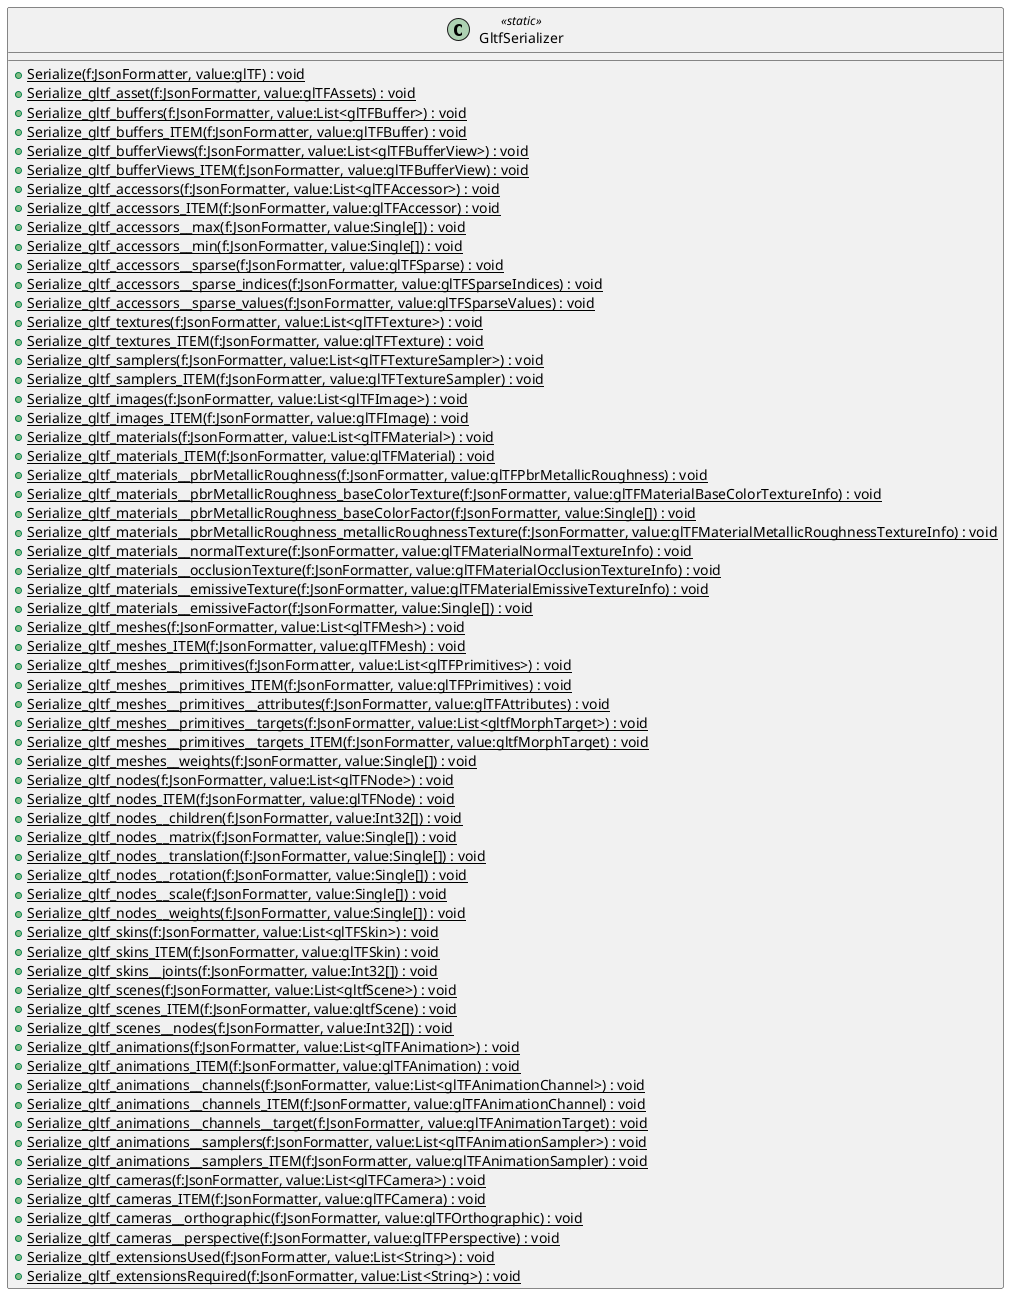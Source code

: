 @startuml
class GltfSerializer <<static>> {
    + {static} Serialize(f:JsonFormatter, value:glTF) : void
    + {static} Serialize_gltf_asset(f:JsonFormatter, value:glTFAssets) : void
    + {static} Serialize_gltf_buffers(f:JsonFormatter, value:List<glTFBuffer>) : void
    + {static} Serialize_gltf_buffers_ITEM(f:JsonFormatter, value:glTFBuffer) : void
    + {static} Serialize_gltf_bufferViews(f:JsonFormatter, value:List<glTFBufferView>) : void
    + {static} Serialize_gltf_bufferViews_ITEM(f:JsonFormatter, value:glTFBufferView) : void
    + {static} Serialize_gltf_accessors(f:JsonFormatter, value:List<glTFAccessor>) : void
    + {static} Serialize_gltf_accessors_ITEM(f:JsonFormatter, value:glTFAccessor) : void
    + {static} Serialize_gltf_accessors__max(f:JsonFormatter, value:Single[]) : void
    + {static} Serialize_gltf_accessors__min(f:JsonFormatter, value:Single[]) : void
    + {static} Serialize_gltf_accessors__sparse(f:JsonFormatter, value:glTFSparse) : void
    + {static} Serialize_gltf_accessors__sparse_indices(f:JsonFormatter, value:glTFSparseIndices) : void
    + {static} Serialize_gltf_accessors__sparse_values(f:JsonFormatter, value:glTFSparseValues) : void
    + {static} Serialize_gltf_textures(f:JsonFormatter, value:List<glTFTexture>) : void
    + {static} Serialize_gltf_textures_ITEM(f:JsonFormatter, value:glTFTexture) : void
    + {static} Serialize_gltf_samplers(f:JsonFormatter, value:List<glTFTextureSampler>) : void
    + {static} Serialize_gltf_samplers_ITEM(f:JsonFormatter, value:glTFTextureSampler) : void
    + {static} Serialize_gltf_images(f:JsonFormatter, value:List<glTFImage>) : void
    + {static} Serialize_gltf_images_ITEM(f:JsonFormatter, value:glTFImage) : void
    + {static} Serialize_gltf_materials(f:JsonFormatter, value:List<glTFMaterial>) : void
    + {static} Serialize_gltf_materials_ITEM(f:JsonFormatter, value:glTFMaterial) : void
    + {static} Serialize_gltf_materials__pbrMetallicRoughness(f:JsonFormatter, value:glTFPbrMetallicRoughness) : void
    + {static} Serialize_gltf_materials__pbrMetallicRoughness_baseColorTexture(f:JsonFormatter, value:glTFMaterialBaseColorTextureInfo) : void
    + {static} Serialize_gltf_materials__pbrMetallicRoughness_baseColorFactor(f:JsonFormatter, value:Single[]) : void
    + {static} Serialize_gltf_materials__pbrMetallicRoughness_metallicRoughnessTexture(f:JsonFormatter, value:glTFMaterialMetallicRoughnessTextureInfo) : void
    + {static} Serialize_gltf_materials__normalTexture(f:JsonFormatter, value:glTFMaterialNormalTextureInfo) : void
    + {static} Serialize_gltf_materials__occlusionTexture(f:JsonFormatter, value:glTFMaterialOcclusionTextureInfo) : void
    + {static} Serialize_gltf_materials__emissiveTexture(f:JsonFormatter, value:glTFMaterialEmissiveTextureInfo) : void
    + {static} Serialize_gltf_materials__emissiveFactor(f:JsonFormatter, value:Single[]) : void
    + {static} Serialize_gltf_meshes(f:JsonFormatter, value:List<glTFMesh>) : void
    + {static} Serialize_gltf_meshes_ITEM(f:JsonFormatter, value:glTFMesh) : void
    + {static} Serialize_gltf_meshes__primitives(f:JsonFormatter, value:List<glTFPrimitives>) : void
    + {static} Serialize_gltf_meshes__primitives_ITEM(f:JsonFormatter, value:glTFPrimitives) : void
    + {static} Serialize_gltf_meshes__primitives__attributes(f:JsonFormatter, value:glTFAttributes) : void
    + {static} Serialize_gltf_meshes__primitives__targets(f:JsonFormatter, value:List<gltfMorphTarget>) : void
    + {static} Serialize_gltf_meshes__primitives__targets_ITEM(f:JsonFormatter, value:gltfMorphTarget) : void
    + {static} Serialize_gltf_meshes__weights(f:JsonFormatter, value:Single[]) : void
    + {static} Serialize_gltf_nodes(f:JsonFormatter, value:List<glTFNode>) : void
    + {static} Serialize_gltf_nodes_ITEM(f:JsonFormatter, value:glTFNode) : void
    + {static} Serialize_gltf_nodes__children(f:JsonFormatter, value:Int32[]) : void
    + {static} Serialize_gltf_nodes__matrix(f:JsonFormatter, value:Single[]) : void
    + {static} Serialize_gltf_nodes__translation(f:JsonFormatter, value:Single[]) : void
    + {static} Serialize_gltf_nodes__rotation(f:JsonFormatter, value:Single[]) : void
    + {static} Serialize_gltf_nodes__scale(f:JsonFormatter, value:Single[]) : void
    + {static} Serialize_gltf_nodes__weights(f:JsonFormatter, value:Single[]) : void
    + {static} Serialize_gltf_skins(f:JsonFormatter, value:List<glTFSkin>) : void
    + {static} Serialize_gltf_skins_ITEM(f:JsonFormatter, value:glTFSkin) : void
    + {static} Serialize_gltf_skins__joints(f:JsonFormatter, value:Int32[]) : void
    + {static} Serialize_gltf_scenes(f:JsonFormatter, value:List<gltfScene>) : void
    + {static} Serialize_gltf_scenes_ITEM(f:JsonFormatter, value:gltfScene) : void
    + {static} Serialize_gltf_scenes__nodes(f:JsonFormatter, value:Int32[]) : void
    + {static} Serialize_gltf_animations(f:JsonFormatter, value:List<glTFAnimation>) : void
    + {static} Serialize_gltf_animations_ITEM(f:JsonFormatter, value:glTFAnimation) : void
    + {static} Serialize_gltf_animations__channels(f:JsonFormatter, value:List<glTFAnimationChannel>) : void
    + {static} Serialize_gltf_animations__channels_ITEM(f:JsonFormatter, value:glTFAnimationChannel) : void
    + {static} Serialize_gltf_animations__channels__target(f:JsonFormatter, value:glTFAnimationTarget) : void
    + {static} Serialize_gltf_animations__samplers(f:JsonFormatter, value:List<glTFAnimationSampler>) : void
    + {static} Serialize_gltf_animations__samplers_ITEM(f:JsonFormatter, value:glTFAnimationSampler) : void
    + {static} Serialize_gltf_cameras(f:JsonFormatter, value:List<glTFCamera>) : void
    + {static} Serialize_gltf_cameras_ITEM(f:JsonFormatter, value:glTFCamera) : void
    + {static} Serialize_gltf_cameras__orthographic(f:JsonFormatter, value:glTFOrthographic) : void
    + {static} Serialize_gltf_cameras__perspective(f:JsonFormatter, value:glTFPerspective) : void
    + {static} Serialize_gltf_extensionsUsed(f:JsonFormatter, value:List<String>) : void
    + {static} Serialize_gltf_extensionsRequired(f:JsonFormatter, value:List<String>) : void
}
@enduml
